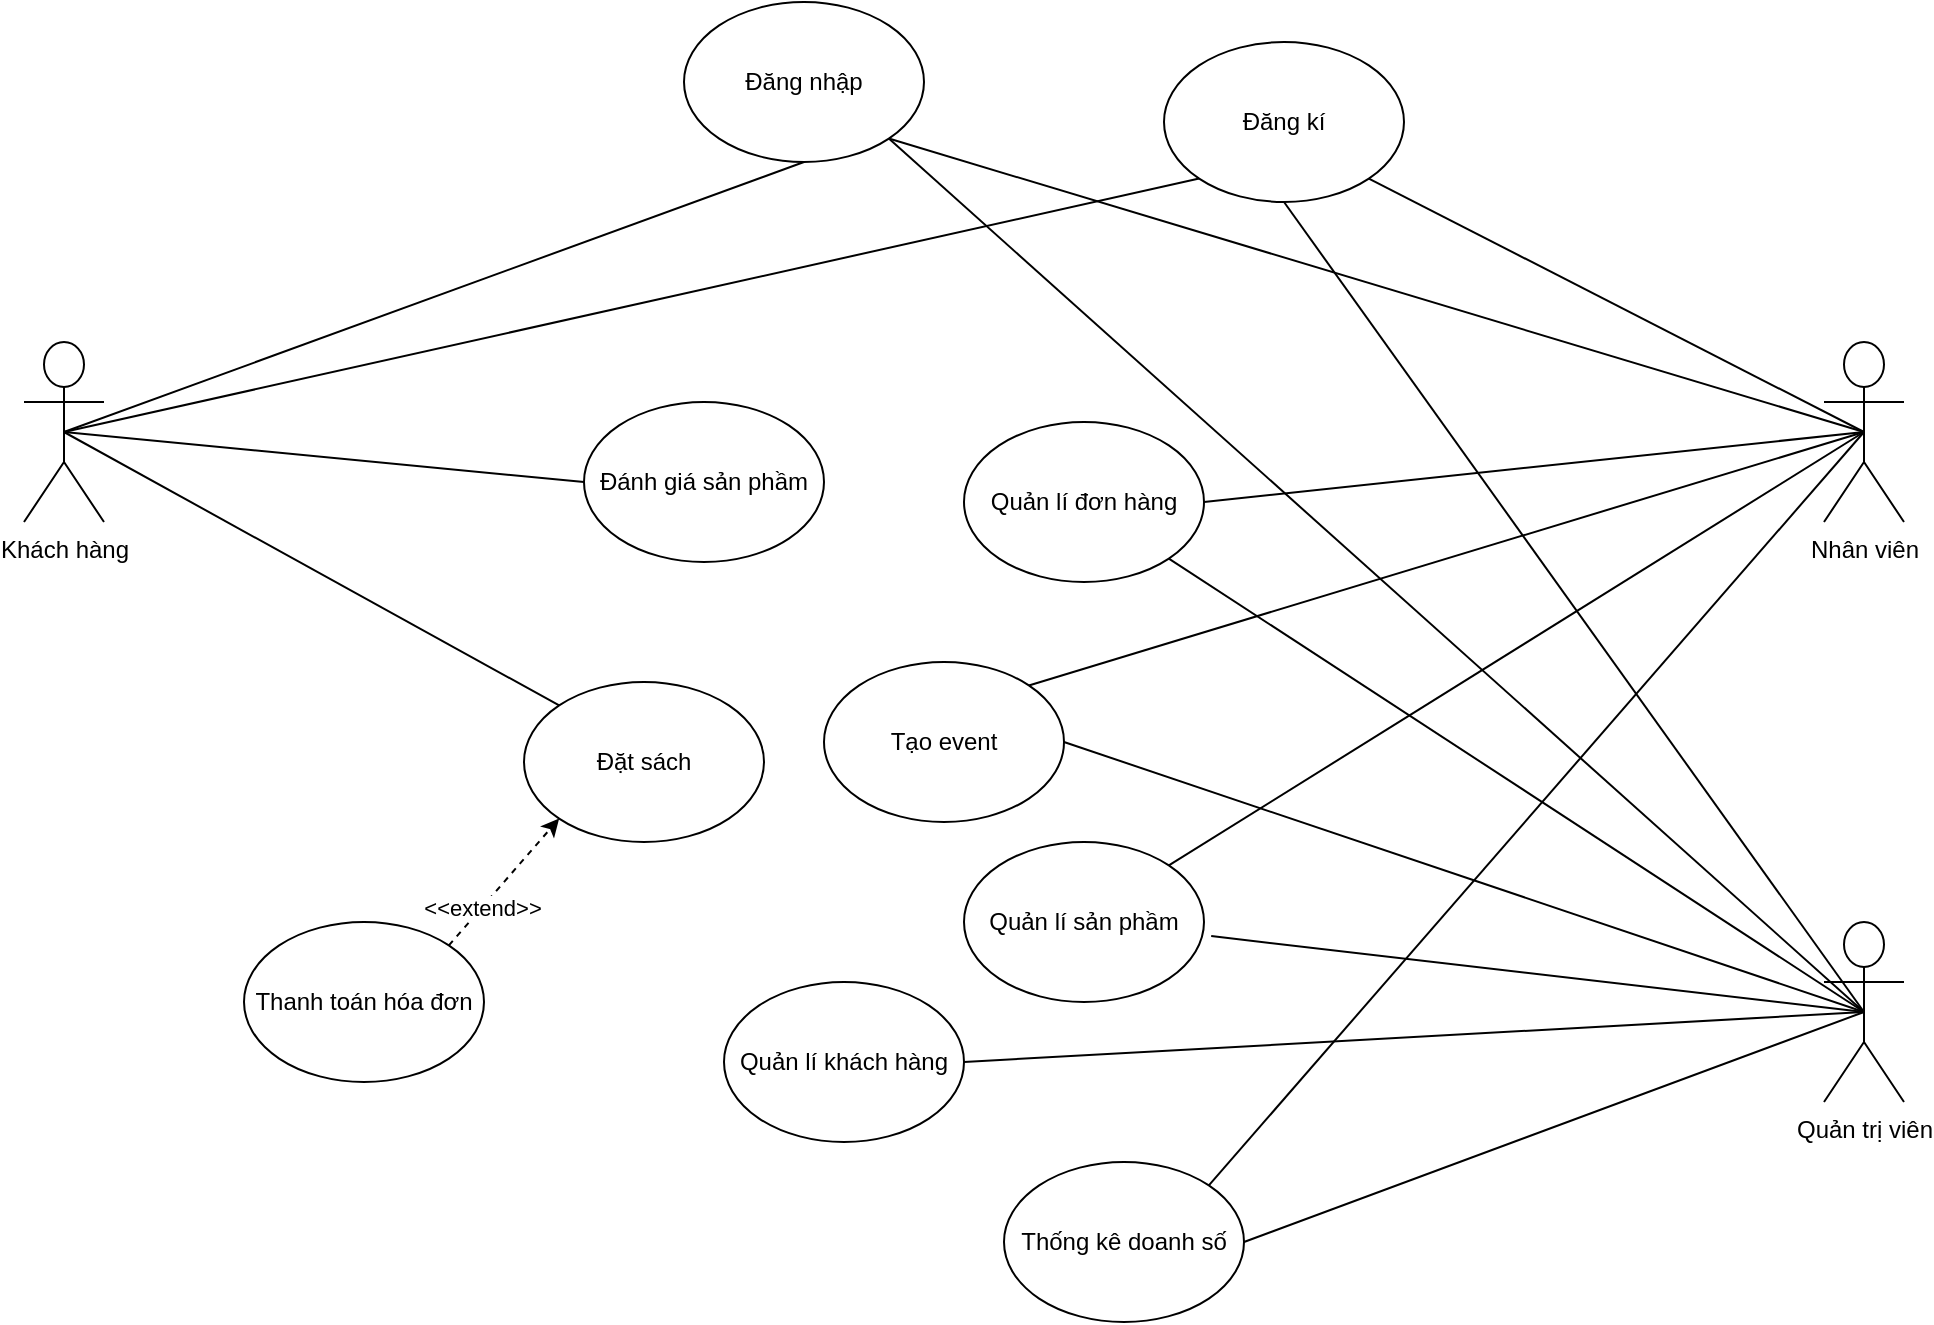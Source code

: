 <mxfile version="20.0.3" type="device"><diagram id="M8Ls94HDy5A3EpWDkttT" name="Page-1"><mxGraphModel dx="1038" dy="571" grid="1" gridSize="10" guides="1" tooltips="1" connect="1" arrows="1" fold="1" page="1" pageScale="1" pageWidth="3000" pageHeight="1700" math="0" shadow="0"><root><mxCell id="0"/><mxCell id="1" parent="0"/><mxCell id="dBEIGXEeOedwB8hK7FeE-1" value="Khách hàng" style="shape=umlActor;verticalLabelPosition=bottom;verticalAlign=top;html=1;outlineConnect=0;" parent="1" vertex="1"><mxGeometry x="150" y="310" width="40" height="90" as="geometry"/></mxCell><mxCell id="dBEIGXEeOedwB8hK7FeE-2" value="Đăng nhập" style="ellipse;whiteSpace=wrap;html=1;" parent="1" vertex="1"><mxGeometry x="480" y="140" width="120" height="80" as="geometry"/></mxCell><mxCell id="dBEIGXEeOedwB8hK7FeE-3" value="Đăng kí" style="ellipse;whiteSpace=wrap;html=1;" parent="1" vertex="1"><mxGeometry x="720" y="160" width="120" height="80" as="geometry"/></mxCell><mxCell id="dBEIGXEeOedwB8hK7FeE-4" value="Đặt sách" style="ellipse;whiteSpace=wrap;html=1;" parent="1" vertex="1"><mxGeometry x="400" y="480" width="120" height="80" as="geometry"/></mxCell><mxCell id="dBEIGXEeOedwB8hK7FeE-5" value="Đánh giá sản phầm" style="ellipse;whiteSpace=wrap;html=1;" parent="1" vertex="1"><mxGeometry x="430" y="340" width="120" height="80" as="geometry"/></mxCell><mxCell id="dBEIGXEeOedwB8hK7FeE-6" value="Quản lí đơn hàng" style="ellipse;whiteSpace=wrap;html=1;" parent="1" vertex="1"><mxGeometry x="620" y="350" width="120" height="80" as="geometry"/></mxCell><mxCell id="dBEIGXEeOedwB8hK7FeE-7" value="Tạo event" style="ellipse;whiteSpace=wrap;html=1;" parent="1" vertex="1"><mxGeometry x="550" y="470" width="120" height="80" as="geometry"/></mxCell><mxCell id="dBEIGXEeOedwB8hK7FeE-9" value="Quản lí khách hàng" style="ellipse;whiteSpace=wrap;html=1;" parent="1" vertex="1"><mxGeometry x="500" y="630" width="120" height="80" as="geometry"/></mxCell><mxCell id="dBEIGXEeOedwB8hK7FeE-10" value="Nhân viên" style="shape=umlActor;verticalLabelPosition=bottom;verticalAlign=top;html=1;outlineConnect=0;" parent="1" vertex="1"><mxGeometry x="1050" y="310" width="40" height="90" as="geometry"/></mxCell><mxCell id="dBEIGXEeOedwB8hK7FeE-12" value="Quản trị viên" style="shape=umlActor;verticalLabelPosition=bottom;verticalAlign=top;html=1;outlineConnect=0;" parent="1" vertex="1"><mxGeometry x="1050" y="600" width="40" height="90" as="geometry"/></mxCell><mxCell id="dBEIGXEeOedwB8hK7FeE-13" value="Thanh toán hóa đơn" style="ellipse;whiteSpace=wrap;html=1;" parent="1" vertex="1"><mxGeometry x="260" y="600" width="120" height="80" as="geometry"/></mxCell><mxCell id="dBEIGXEeOedwB8hK7FeE-14" value="" style="endArrow=classic;html=1;rounded=0;exitX=1;exitY=0;exitDx=0;exitDy=0;entryX=0;entryY=1;entryDx=0;entryDy=0;dashed=1;" parent="1" source="dBEIGXEeOedwB8hK7FeE-13" target="dBEIGXEeOedwB8hK7FeE-4" edge="1"><mxGeometry width="50" height="50" relative="1" as="geometry"><mxPoint x="640" y="500" as="sourcePoint"/><mxPoint x="690" y="450" as="targetPoint"/></mxGeometry></mxCell><mxCell id="dBEIGXEeOedwB8hK7FeE-15" value="&amp;lt;&amp;lt;extend&amp;gt;&amp;gt;" style="edgeLabel;html=1;align=center;verticalAlign=middle;resizable=0;points=[];" parent="dBEIGXEeOedwB8hK7FeE-14" vertex="1" connectable="0"><mxGeometry x="-0.399" relative="1" as="geometry"><mxPoint as="offset"/></mxGeometry></mxCell><mxCell id="dBEIGXEeOedwB8hK7FeE-16" value="" style="endArrow=none;html=1;rounded=0;exitX=0.5;exitY=0.5;exitDx=0;exitDy=0;exitPerimeter=0;entryX=0;entryY=0;entryDx=0;entryDy=0;" parent="1" source="dBEIGXEeOedwB8hK7FeE-1" target="dBEIGXEeOedwB8hK7FeE-4" edge="1"><mxGeometry width="50" height="50" relative="1" as="geometry"><mxPoint x="640" y="500" as="sourcePoint"/><mxPoint x="690" y="450" as="targetPoint"/></mxGeometry></mxCell><mxCell id="dBEIGXEeOedwB8hK7FeE-17" value="" style="endArrow=none;html=1;rounded=0;exitX=0.5;exitY=0.5;exitDx=0;exitDy=0;exitPerimeter=0;entryX=0;entryY=0.5;entryDx=0;entryDy=0;" parent="1" source="dBEIGXEeOedwB8hK7FeE-1" target="dBEIGXEeOedwB8hK7FeE-5" edge="1"><mxGeometry width="50" height="50" relative="1" as="geometry"><mxPoint x="640" y="500" as="sourcePoint"/><mxPoint x="690" y="450" as="targetPoint"/></mxGeometry></mxCell><mxCell id="dBEIGXEeOedwB8hK7FeE-18" value="" style="endArrow=none;html=1;rounded=0;exitX=0.5;exitY=0.5;exitDx=0;exitDy=0;exitPerimeter=0;entryX=0;entryY=1;entryDx=0;entryDy=0;" parent="1" source="dBEIGXEeOedwB8hK7FeE-1" target="dBEIGXEeOedwB8hK7FeE-3" edge="1"><mxGeometry width="50" height="50" relative="1" as="geometry"><mxPoint x="640" y="500" as="sourcePoint"/><mxPoint x="690" y="450" as="targetPoint"/></mxGeometry></mxCell><mxCell id="dBEIGXEeOedwB8hK7FeE-19" value="" style="endArrow=none;html=1;rounded=0;exitX=0.5;exitY=0.5;exitDx=0;exitDy=0;exitPerimeter=0;entryX=0.5;entryY=1;entryDx=0;entryDy=0;" parent="1" source="dBEIGXEeOedwB8hK7FeE-1" target="dBEIGXEeOedwB8hK7FeE-2" edge="1"><mxGeometry width="50" height="50" relative="1" as="geometry"><mxPoint x="640" y="500" as="sourcePoint"/><mxPoint x="690" y="450" as="targetPoint"/></mxGeometry></mxCell><mxCell id="dBEIGXEeOedwB8hK7FeE-20" value="" style="endArrow=none;html=1;rounded=0;entryX=0.5;entryY=0.5;entryDx=0;entryDy=0;entryPerimeter=0;exitX=1;exitY=1;exitDx=0;exitDy=0;" parent="1" source="dBEIGXEeOedwB8hK7FeE-2" target="dBEIGXEeOedwB8hK7FeE-12" edge="1"><mxGeometry width="50" height="50" relative="1" as="geometry"><mxPoint x="640" y="500" as="sourcePoint"/><mxPoint x="690" y="450" as="targetPoint"/></mxGeometry></mxCell><mxCell id="dBEIGXEeOedwB8hK7FeE-21" value="" style="endArrow=none;html=1;rounded=0;entryX=0.5;entryY=0.5;entryDx=0;entryDy=0;entryPerimeter=0;exitX=1;exitY=1;exitDx=0;exitDy=0;" parent="1" source="dBEIGXEeOedwB8hK7FeE-2" target="dBEIGXEeOedwB8hK7FeE-10" edge="1"><mxGeometry width="50" height="50" relative="1" as="geometry"><mxPoint x="640" y="500" as="sourcePoint"/><mxPoint x="690" y="450" as="targetPoint"/></mxGeometry></mxCell><mxCell id="dBEIGXEeOedwB8hK7FeE-22" value="" style="endArrow=none;html=1;rounded=0;entryX=0.5;entryY=0.5;entryDx=0;entryDy=0;entryPerimeter=0;exitX=1;exitY=1;exitDx=0;exitDy=0;" parent="1" source="dBEIGXEeOedwB8hK7FeE-3" target="dBEIGXEeOedwB8hK7FeE-10" edge="1"><mxGeometry width="50" height="50" relative="1" as="geometry"><mxPoint x="640" y="500" as="sourcePoint"/><mxPoint x="690" y="450" as="targetPoint"/></mxGeometry></mxCell><mxCell id="dBEIGXEeOedwB8hK7FeE-23" value="" style="endArrow=none;html=1;rounded=0;exitX=0.5;exitY=1;exitDx=0;exitDy=0;entryX=0.5;entryY=0.5;entryDx=0;entryDy=0;entryPerimeter=0;" parent="1" source="dBEIGXEeOedwB8hK7FeE-3" target="dBEIGXEeOedwB8hK7FeE-12" edge="1"><mxGeometry width="50" height="50" relative="1" as="geometry"><mxPoint x="640" y="500" as="sourcePoint"/><mxPoint x="690" y="450" as="targetPoint"/></mxGeometry></mxCell><mxCell id="dBEIGXEeOedwB8hK7FeE-24" value="" style="endArrow=none;html=1;rounded=0;entryX=1;entryY=0.5;entryDx=0;entryDy=0;exitX=0.5;exitY=0.5;exitDx=0;exitDy=0;exitPerimeter=0;" parent="1" source="dBEIGXEeOedwB8hK7FeE-10" target="dBEIGXEeOedwB8hK7FeE-6" edge="1"><mxGeometry width="50" height="50" relative="1" as="geometry"><mxPoint x="640" y="500" as="sourcePoint"/><mxPoint x="690" y="450" as="targetPoint"/></mxGeometry></mxCell><mxCell id="dBEIGXEeOedwB8hK7FeE-25" value="" style="endArrow=none;html=1;rounded=0;entryX=0.5;entryY=0.5;entryDx=0;entryDy=0;entryPerimeter=0;exitX=1;exitY=0;exitDx=0;exitDy=0;" parent="1" source="dBEIGXEeOedwB8hK7FeE-7" target="dBEIGXEeOedwB8hK7FeE-10" edge="1"><mxGeometry width="50" height="50" relative="1" as="geometry"><mxPoint x="660" y="490" as="sourcePoint"/><mxPoint x="690" y="450" as="targetPoint"/></mxGeometry></mxCell><mxCell id="dBEIGXEeOedwB8hK7FeE-28" value="" style="endArrow=none;html=1;rounded=0;exitX=1;exitY=0.5;exitDx=0;exitDy=0;entryX=0.5;entryY=0.5;entryDx=0;entryDy=0;entryPerimeter=0;" parent="1" source="dBEIGXEeOedwB8hK7FeE-9" target="dBEIGXEeOedwB8hK7FeE-12" edge="1"><mxGeometry width="50" height="50" relative="1" as="geometry"><mxPoint x="640" y="500" as="sourcePoint"/><mxPoint x="690" y="450" as="targetPoint"/></mxGeometry></mxCell><mxCell id="nvK5Q4t8YzDovcqHqZzj-1" value="Quản lí sản phầm" style="ellipse;whiteSpace=wrap;html=1;" vertex="1" parent="1"><mxGeometry x="620" y="560" width="120" height="80" as="geometry"/></mxCell><mxCell id="nvK5Q4t8YzDovcqHqZzj-2" value="" style="endArrow=none;html=1;rounded=0;exitX=1;exitY=0.5;exitDx=0;exitDy=0;entryX=0.5;entryY=0.5;entryDx=0;entryDy=0;entryPerimeter=0;" edge="1" parent="1" source="dBEIGXEeOedwB8hK7FeE-7" target="dBEIGXEeOedwB8hK7FeE-12"><mxGeometry width="50" height="50" relative="1" as="geometry"><mxPoint x="630" y="490" as="sourcePoint"/><mxPoint x="680" y="440" as="targetPoint"/></mxGeometry></mxCell><mxCell id="nvK5Q4t8YzDovcqHqZzj-3" value="" style="endArrow=none;html=1;rounded=0;entryX=1;entryY=1;entryDx=0;entryDy=0;exitX=0.5;exitY=0.5;exitDx=0;exitDy=0;exitPerimeter=0;" edge="1" parent="1" source="dBEIGXEeOedwB8hK7FeE-12" target="dBEIGXEeOedwB8hK7FeE-6"><mxGeometry width="50" height="50" relative="1" as="geometry"><mxPoint x="630" y="490" as="sourcePoint"/><mxPoint x="680" y="440" as="targetPoint"/></mxGeometry></mxCell><mxCell id="nvK5Q4t8YzDovcqHqZzj-4" value="" style="endArrow=none;html=1;rounded=0;exitX=1;exitY=0;exitDx=0;exitDy=0;entryX=0.5;entryY=0.5;entryDx=0;entryDy=0;entryPerimeter=0;" edge="1" parent="1" source="nvK5Q4t8YzDovcqHqZzj-1" target="dBEIGXEeOedwB8hK7FeE-10"><mxGeometry width="50" height="50" relative="1" as="geometry"><mxPoint x="630" y="490" as="sourcePoint"/><mxPoint x="1070" y="360" as="targetPoint"/></mxGeometry></mxCell><mxCell id="nvK5Q4t8YzDovcqHqZzj-5" value="" style="endArrow=none;html=1;rounded=0;exitX=1.03;exitY=0.588;exitDx=0;exitDy=0;exitPerimeter=0;entryX=0.5;entryY=0.5;entryDx=0;entryDy=0;entryPerimeter=0;" edge="1" parent="1" source="nvK5Q4t8YzDovcqHqZzj-1" target="dBEIGXEeOedwB8hK7FeE-12"><mxGeometry width="50" height="50" relative="1" as="geometry"><mxPoint x="630" y="490" as="sourcePoint"/><mxPoint x="680" y="440" as="targetPoint"/></mxGeometry></mxCell><mxCell id="nvK5Q4t8YzDovcqHqZzj-6" value="Thống kê doanh số" style="ellipse;whiteSpace=wrap;html=1;" vertex="1" parent="1"><mxGeometry x="640" y="720" width="120" height="80" as="geometry"/></mxCell><mxCell id="nvK5Q4t8YzDovcqHqZzj-7" value="" style="endArrow=none;html=1;rounded=0;exitX=1;exitY=0;exitDx=0;exitDy=0;entryX=0.5;entryY=0.5;entryDx=0;entryDy=0;entryPerimeter=0;" edge="1" parent="1" source="nvK5Q4t8YzDovcqHqZzj-6" target="dBEIGXEeOedwB8hK7FeE-10"><mxGeometry width="50" height="50" relative="1" as="geometry"><mxPoint x="630" y="650" as="sourcePoint"/><mxPoint x="680" y="600" as="targetPoint"/></mxGeometry></mxCell><mxCell id="nvK5Q4t8YzDovcqHqZzj-8" value="" style="endArrow=none;html=1;rounded=0;exitX=1;exitY=0.5;exitDx=0;exitDy=0;entryX=0.5;entryY=0.5;entryDx=0;entryDy=0;entryPerimeter=0;" edge="1" parent="1" source="nvK5Q4t8YzDovcqHqZzj-6" target="dBEIGXEeOedwB8hK7FeE-12"><mxGeometry width="50" height="50" relative="1" as="geometry"><mxPoint x="630" y="650" as="sourcePoint"/><mxPoint x="680" y="600" as="targetPoint"/></mxGeometry></mxCell></root></mxGraphModel></diagram></mxfile>